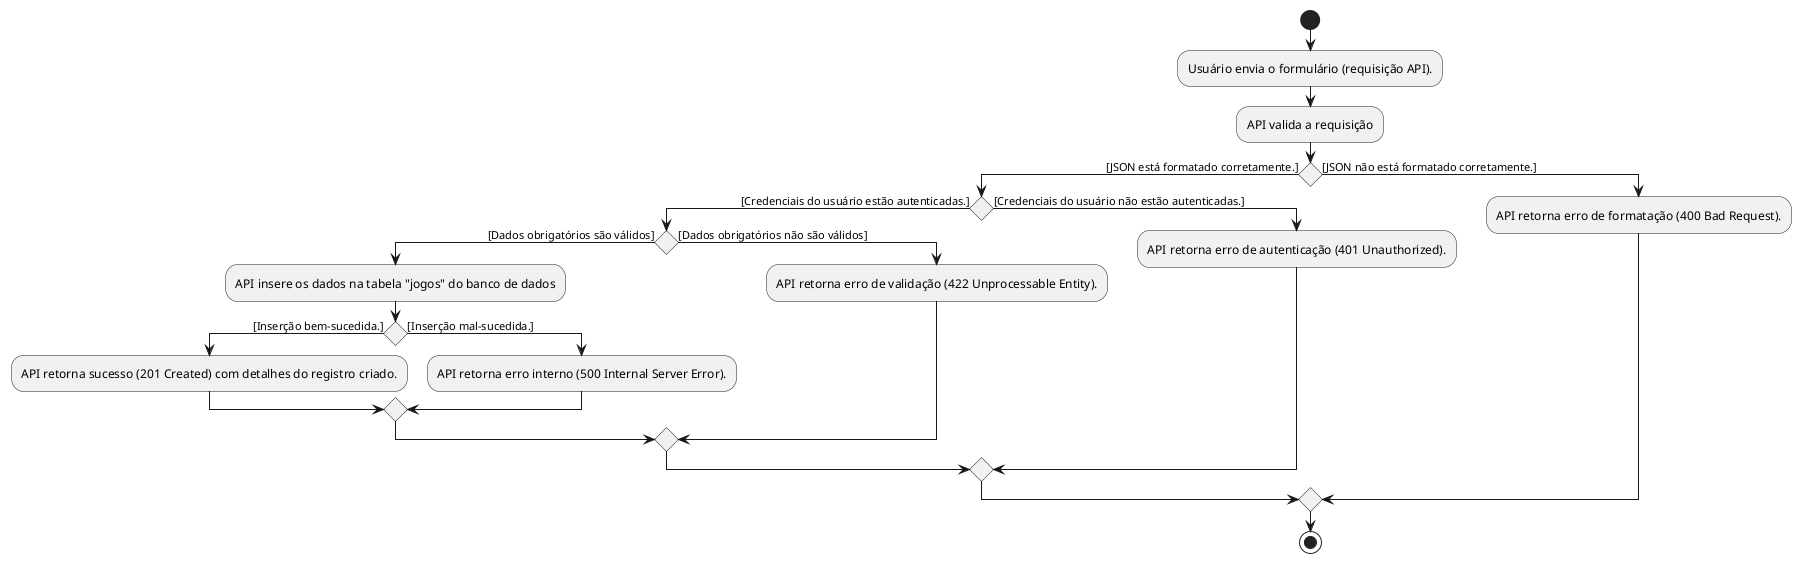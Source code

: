 @startuml
start
:Usuário envia o formulário (requisição API).;
:API valida a requisição;
if () then ([JSON está formatado corretamente.])
    if () then ([Credenciais do usuário estão autenticadas.])
        if () then([Dados obrigatórios são válidos])
            :API insere os dados na tabela "jogos" do banco de dados;
            if () then ([Inserção bem-sucedida.])
                :API retorna sucesso (201 Created) com detalhes do registro criado.;
            else ([Inserção mal-sucedida.])
                :API retorna erro interno (500 Internal Server Error).;
            endif
        else ([Dados obrigatórios não são válidos])
            :API retorna erro de validação (422 Unprocessable Entity).;
        endif
    else ([Credenciais do usuário não estão autenticadas.])
        :API retorna erro de autenticação (401 Unauthorized).;
    endif
else ([JSON não está formatado corretamente.])
    :API retorna erro de formatação (400 Bad Request).;
endif
stop
@enduml

